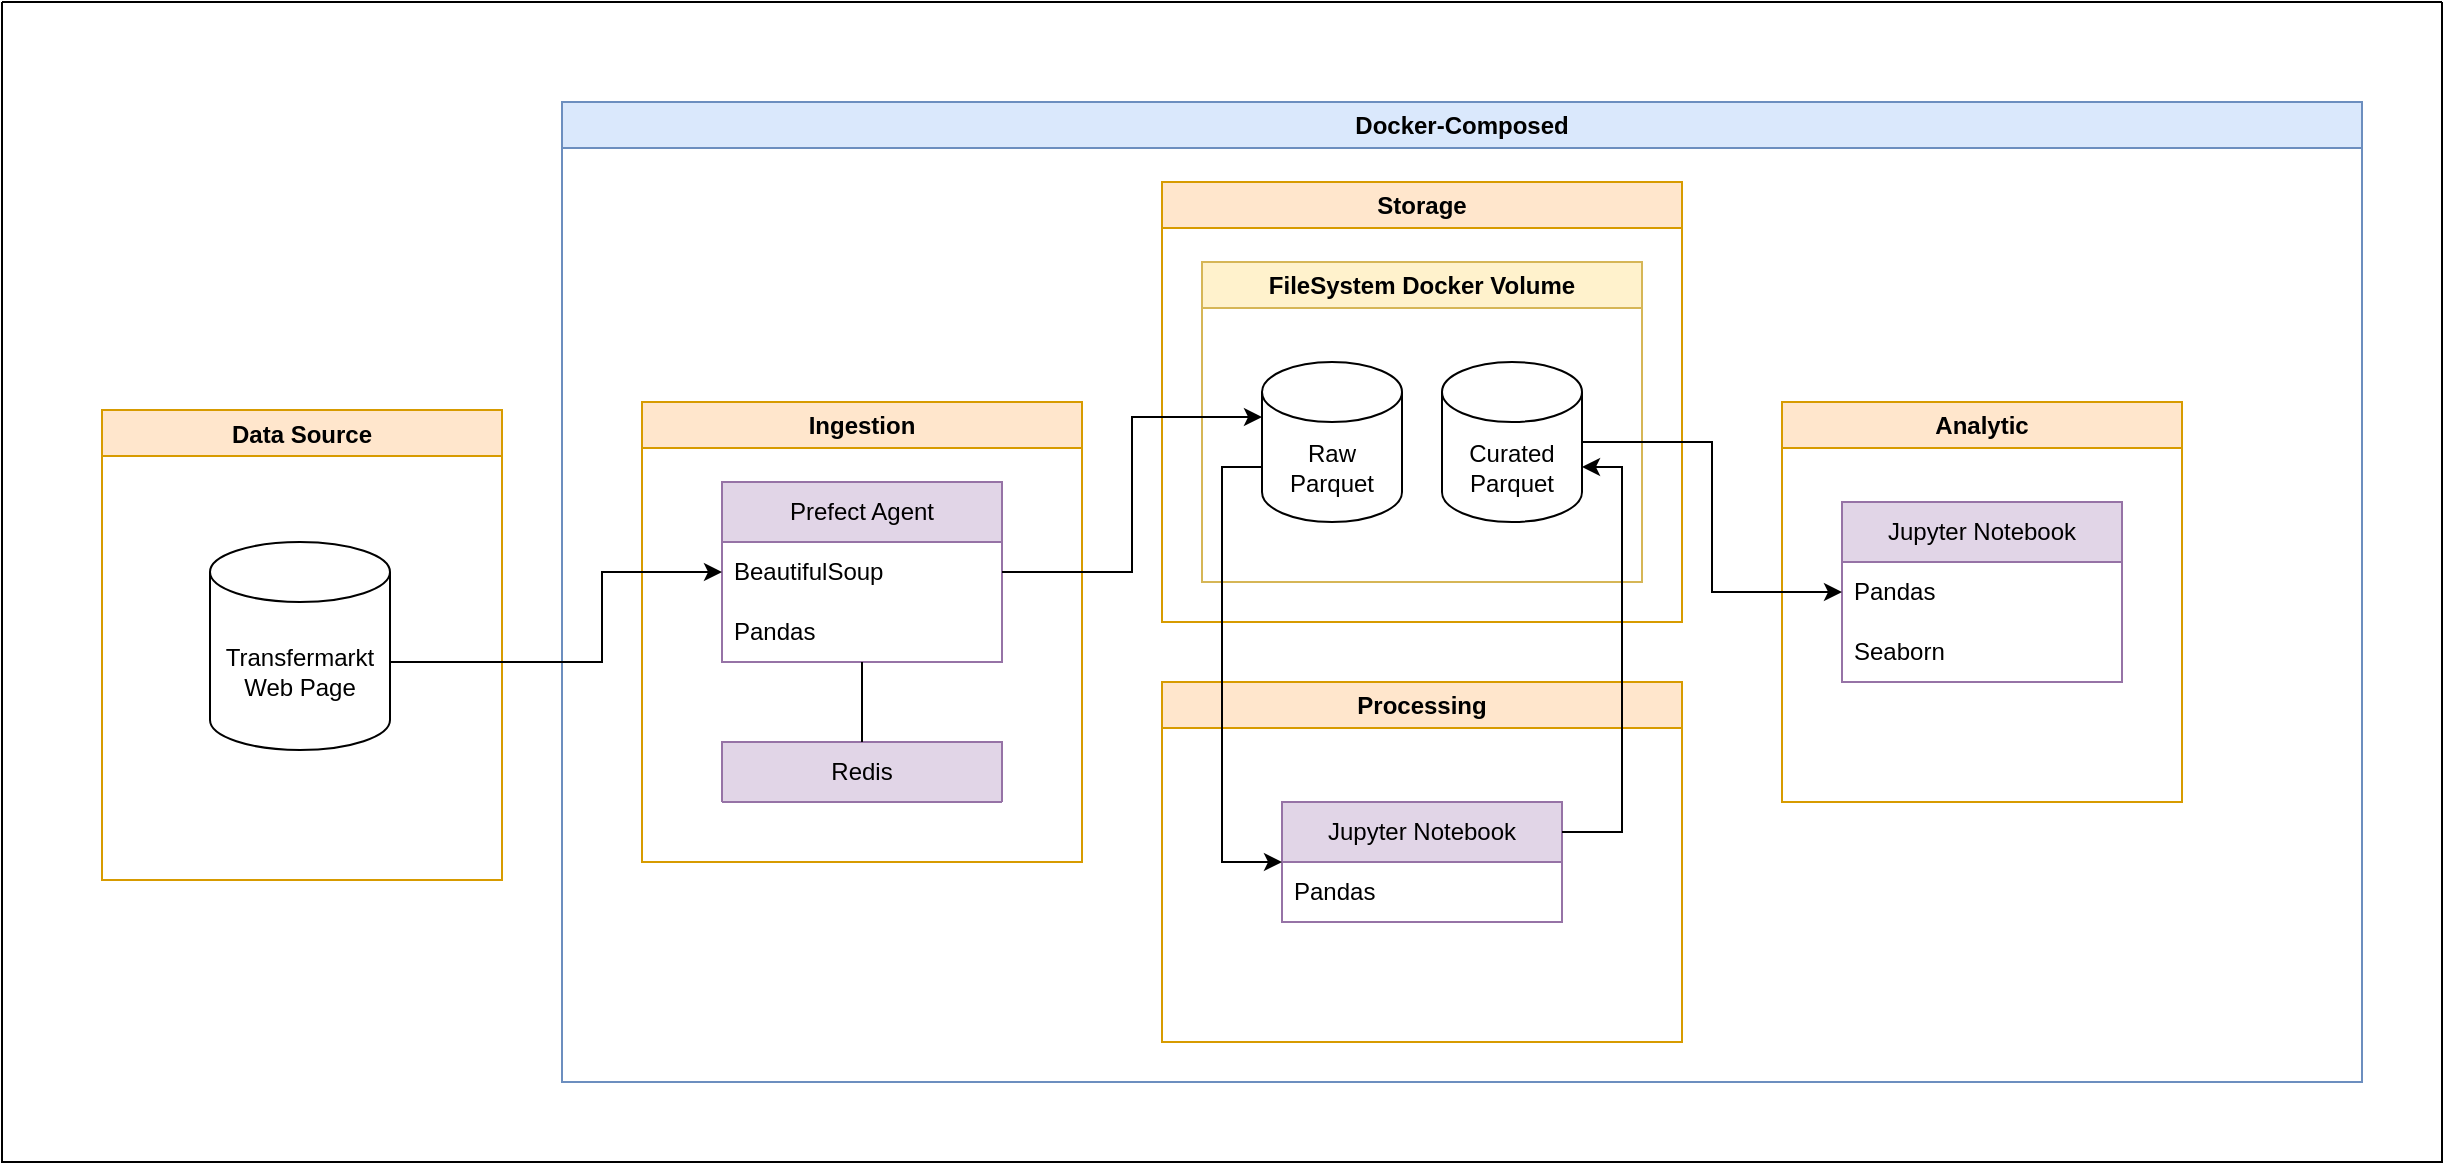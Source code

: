 <mxfile version="21.0.2" type="device"><diagram id="Iu5dUhD2dEgaDtSNjb6_" name="Page-1"><mxGraphModel dx="1825" dy="1071" grid="1" gridSize="10" guides="1" tooltips="1" connect="1" arrows="1" fold="1" page="1" pageScale="1" pageWidth="827" pageHeight="1169" math="0" shadow="0"><root><mxCell id="0"/><mxCell id="1" parent="0"/><mxCell id="n5CP5RAGd375EXOsZfTp-1" value="" style="swimlane;startSize=0;" parent="1" vertex="1"><mxGeometry x="160" y="110" width="1220" height="580" as="geometry"/></mxCell><mxCell id="koFYvXO0Y4qxZby5gPEP-2" value="Docker-Composed" style="swimlane;whiteSpace=wrap;html=1;fillColor=#dae8fc;strokeColor=#6c8ebf;" vertex="1" parent="n5CP5RAGd375EXOsZfTp-1"><mxGeometry x="280" y="50" width="900" height="490" as="geometry"/></mxCell><mxCell id="koFYvXO0Y4qxZby5gPEP-5" value="Ingestion" style="swimlane;whiteSpace=wrap;html=1;fillColor=#ffe6cc;strokeColor=#d79b00;" vertex="1" parent="koFYvXO0Y4qxZby5gPEP-2"><mxGeometry x="40" y="150" width="220" height="230" as="geometry"><mxRectangle x="20" y="40" width="90" height="30" as="alternateBounds"/></mxGeometry></mxCell><mxCell id="koFYvXO0Y4qxZby5gPEP-12" value="Prefect Agent" style="swimlane;fontStyle=0;childLayout=stackLayout;horizontal=1;startSize=30;horizontalStack=0;resizeParent=1;resizeParentMax=0;resizeLast=0;collapsible=1;marginBottom=0;whiteSpace=wrap;html=1;fillColor=#e1d5e7;strokeColor=#9673a6;" vertex="1" parent="koFYvXO0Y4qxZby5gPEP-5"><mxGeometry x="40" y="40" width="140" height="90" as="geometry"><mxRectangle x="40" y="40" width="140" height="30" as="alternateBounds"/></mxGeometry></mxCell><mxCell id="koFYvXO0Y4qxZby5gPEP-13" value="BeautifulSoup" style="text;strokeColor=none;fillColor=none;align=left;verticalAlign=middle;spacingLeft=4;spacingRight=4;overflow=hidden;points=[[0,0.5],[1,0.5]];portConstraint=eastwest;rotatable=0;whiteSpace=wrap;html=1;" vertex="1" parent="koFYvXO0Y4qxZby5gPEP-12"><mxGeometry y="30" width="140" height="30" as="geometry"/></mxCell><mxCell id="koFYvXO0Y4qxZby5gPEP-14" value="Pandas" style="text;strokeColor=none;fillColor=none;align=left;verticalAlign=middle;spacingLeft=4;spacingRight=4;overflow=hidden;points=[[0,0.5],[1,0.5]];portConstraint=eastwest;rotatable=0;whiteSpace=wrap;html=1;" vertex="1" parent="koFYvXO0Y4qxZby5gPEP-12"><mxGeometry y="60" width="140" height="30" as="geometry"/></mxCell><mxCell id="koFYvXO0Y4qxZby5gPEP-16" value="Redis" style="swimlane;fontStyle=0;childLayout=stackLayout;horizontal=1;startSize=30;horizontalStack=0;resizeParent=1;resizeParentMax=0;resizeLast=0;collapsible=1;marginBottom=0;whiteSpace=wrap;html=1;fillColor=#e1d5e7;strokeColor=#9673a6;" vertex="1" collapsed="1" parent="koFYvXO0Y4qxZby5gPEP-5"><mxGeometry x="40" y="170" width="140" height="30" as="geometry"><mxRectangle x="40" y="157.5" width="140" height="60" as="alternateBounds"/></mxGeometry></mxCell><mxCell id="koFYvXO0Y4qxZby5gPEP-21" value="" style="endArrow=none;html=1;rounded=0;exitX=0.5;exitY=0;exitDx=0;exitDy=0;entryX=0.5;entryY=1;entryDx=0;entryDy=0;" edge="1" parent="koFYvXO0Y4qxZby5gPEP-5" source="koFYvXO0Y4qxZby5gPEP-16" target="koFYvXO0Y4qxZby5gPEP-12"><mxGeometry width="50" height="50" relative="1" as="geometry"><mxPoint x="110" y="160" as="sourcePoint"/><mxPoint x="110" y="130" as="targetPoint"/></mxGeometry></mxCell><mxCell id="koFYvXO0Y4qxZby5gPEP-8" value="Storage" style="swimlane;whiteSpace=wrap;html=1;fillColor=#ffe6cc;strokeColor=#d79b00;" vertex="1" parent="koFYvXO0Y4qxZby5gPEP-2"><mxGeometry x="300" y="40" width="260" height="220" as="geometry"><mxRectangle x="300" y="40" width="90" height="30" as="alternateBounds"/></mxGeometry></mxCell><mxCell id="koFYvXO0Y4qxZby5gPEP-10" value="FileSystem Docker Volume" style="swimlane;whiteSpace=wrap;html=1;fillColor=#fff2cc;strokeColor=#d6b656;" vertex="1" parent="koFYvXO0Y4qxZby5gPEP-8"><mxGeometry x="20" y="40" width="220" height="160" as="geometry"><mxRectangle x="20" y="40" width="190" height="30" as="alternateBounds"/></mxGeometry></mxCell><mxCell id="koFYvXO0Y4qxZby5gPEP-9" value="Raw Parquet" style="shape=cylinder3;whiteSpace=wrap;html=1;boundedLbl=1;backgroundOutline=1;size=15;" vertex="1" parent="koFYvXO0Y4qxZby5gPEP-10"><mxGeometry x="30" y="50" width="70" height="80" as="geometry"/></mxCell><mxCell id="koFYvXO0Y4qxZby5gPEP-11" value="Curated Parquet" style="shape=cylinder3;whiteSpace=wrap;html=1;boundedLbl=1;backgroundOutline=1;size=15;" vertex="1" parent="koFYvXO0Y4qxZby5gPEP-10"><mxGeometry x="120" y="50" width="70" height="80" as="geometry"/></mxCell><mxCell id="koFYvXO0Y4qxZby5gPEP-23" style="edgeStyle=orthogonalEdgeStyle;rounded=0;orthogonalLoop=1;jettySize=auto;html=1;exitX=1;exitY=0.5;exitDx=0;exitDy=0;entryX=0;entryY=0;entryDx=0;entryDy=27.5;entryPerimeter=0;" edge="1" parent="koFYvXO0Y4qxZby5gPEP-2" source="koFYvXO0Y4qxZby5gPEP-12" target="koFYvXO0Y4qxZby5gPEP-9"><mxGeometry relative="1" as="geometry"/></mxCell><mxCell id="koFYvXO0Y4qxZby5gPEP-24" value="Processing" style="swimlane;whiteSpace=wrap;html=1;fillColor=#ffe6cc;strokeColor=#d79b00;" vertex="1" parent="koFYvXO0Y4qxZby5gPEP-2"><mxGeometry x="300" y="290" width="260" height="180" as="geometry"/></mxCell><mxCell id="koFYvXO0Y4qxZby5gPEP-25" value="Jupyter Notebook" style="swimlane;fontStyle=0;childLayout=stackLayout;horizontal=1;startSize=30;horizontalStack=0;resizeParent=1;resizeParentMax=0;resizeLast=0;collapsible=1;marginBottom=0;whiteSpace=wrap;html=1;fillColor=#e1d5e7;strokeColor=#9673a6;" vertex="1" parent="koFYvXO0Y4qxZby5gPEP-24"><mxGeometry x="60" y="60" width="140" height="60" as="geometry"><mxRectangle x="60" y="60" width="130" height="30" as="alternateBounds"/></mxGeometry></mxCell><mxCell id="koFYvXO0Y4qxZby5gPEP-26" value="Pandas" style="text;strokeColor=none;fillColor=none;align=left;verticalAlign=middle;spacingLeft=4;spacingRight=4;overflow=hidden;points=[[0,0.5],[1,0.5]];portConstraint=eastwest;rotatable=0;whiteSpace=wrap;html=1;" vertex="1" parent="koFYvXO0Y4qxZby5gPEP-25"><mxGeometry y="30" width="140" height="30" as="geometry"/></mxCell><mxCell id="koFYvXO0Y4qxZby5gPEP-30" style="edgeStyle=orthogonalEdgeStyle;rounded=0;orthogonalLoop=1;jettySize=auto;html=1;exitX=0;exitY=0;exitDx=0;exitDy=52.5;exitPerimeter=0;entryX=0;entryY=0.5;entryDx=0;entryDy=0;" edge="1" parent="koFYvXO0Y4qxZby5gPEP-2" source="koFYvXO0Y4qxZby5gPEP-9" target="koFYvXO0Y4qxZby5gPEP-25"><mxGeometry relative="1" as="geometry"/></mxCell><mxCell id="koFYvXO0Y4qxZby5gPEP-31" style="edgeStyle=orthogonalEdgeStyle;rounded=0;orthogonalLoop=1;jettySize=auto;html=1;exitX=1;exitY=0.25;exitDx=0;exitDy=0;entryX=1;entryY=0;entryDx=0;entryDy=52.5;entryPerimeter=0;" edge="1" parent="koFYvXO0Y4qxZby5gPEP-2" source="koFYvXO0Y4qxZby5gPEP-25" target="koFYvXO0Y4qxZby5gPEP-11"><mxGeometry relative="1" as="geometry"/></mxCell><mxCell id="koFYvXO0Y4qxZby5gPEP-32" value="Analytic" style="swimlane;whiteSpace=wrap;html=1;fillColor=#ffe6cc;strokeColor=#d79b00;" vertex="1" parent="koFYvXO0Y4qxZby5gPEP-2"><mxGeometry x="610" y="150" width="200" height="200" as="geometry"/></mxCell><mxCell id="koFYvXO0Y4qxZby5gPEP-33" value="Jupyter Notebook" style="swimlane;fontStyle=0;childLayout=stackLayout;horizontal=1;startSize=30;horizontalStack=0;resizeParent=1;resizeParentMax=0;resizeLast=0;collapsible=1;marginBottom=0;whiteSpace=wrap;html=1;fillColor=#e1d5e7;strokeColor=#9673a6;" vertex="1" parent="koFYvXO0Y4qxZby5gPEP-32"><mxGeometry x="30" y="50" width="140" height="90" as="geometry"><mxRectangle x="30" y="50" width="130" height="30" as="alternateBounds"/></mxGeometry></mxCell><mxCell id="koFYvXO0Y4qxZby5gPEP-34" value="Pandas" style="text;strokeColor=none;fillColor=none;align=left;verticalAlign=middle;spacingLeft=4;spacingRight=4;overflow=hidden;points=[[0,0.5],[1,0.5]];portConstraint=eastwest;rotatable=0;whiteSpace=wrap;html=1;" vertex="1" parent="koFYvXO0Y4qxZby5gPEP-33"><mxGeometry y="30" width="140" height="30" as="geometry"/></mxCell><mxCell id="koFYvXO0Y4qxZby5gPEP-35" value="Seaborn" style="text;strokeColor=none;fillColor=none;align=left;verticalAlign=middle;spacingLeft=4;spacingRight=4;overflow=hidden;points=[[0,0.5],[1,0.5]];portConstraint=eastwest;rotatable=0;whiteSpace=wrap;html=1;" vertex="1" parent="koFYvXO0Y4qxZby5gPEP-33"><mxGeometry y="60" width="140" height="30" as="geometry"/></mxCell><mxCell id="koFYvXO0Y4qxZby5gPEP-36" style="edgeStyle=orthogonalEdgeStyle;rounded=0;orthogonalLoop=1;jettySize=auto;html=1;exitX=1;exitY=0.5;exitDx=0;exitDy=0;exitPerimeter=0;entryX=0;entryY=0.5;entryDx=0;entryDy=0;" edge="1" parent="koFYvXO0Y4qxZby5gPEP-2" source="koFYvXO0Y4qxZby5gPEP-11" target="koFYvXO0Y4qxZby5gPEP-33"><mxGeometry relative="1" as="geometry"/></mxCell><mxCell id="koFYvXO0Y4qxZby5gPEP-6" value="Data Source" style="swimlane;fillColor=#ffe6cc;strokeColor=#d79b00;" vertex="1" parent="n5CP5RAGd375EXOsZfTp-1"><mxGeometry x="50" y="204" width="200" height="235" as="geometry"><mxRectangle x="120" y="25" width="110" height="30" as="alternateBounds"/></mxGeometry></mxCell><mxCell id="koFYvXO0Y4qxZby5gPEP-29" value="Transfermarkt Web Page" style="shape=cylinder3;whiteSpace=wrap;html=1;boundedLbl=1;backgroundOutline=1;size=15;" vertex="1" parent="koFYvXO0Y4qxZby5gPEP-6"><mxGeometry x="54" y="66" width="90" height="104" as="geometry"/></mxCell><mxCell id="koFYvXO0Y4qxZby5gPEP-22" style="edgeStyle=orthogonalEdgeStyle;rounded=0;orthogonalLoop=1;jettySize=auto;html=1;exitX=1;exitY=0.5;exitDx=0;exitDy=0;entryX=0;entryY=0.5;entryDx=0;entryDy=0;exitPerimeter=0;" edge="1" parent="n5CP5RAGd375EXOsZfTp-1" source="koFYvXO0Y4qxZby5gPEP-29" target="koFYvXO0Y4qxZby5gPEP-12"><mxGeometry relative="1" as="geometry"><mxPoint x="210" y="331.5" as="sourcePoint"/><Array as="points"><mxPoint x="194" y="330"/><mxPoint x="300" y="330"/><mxPoint x="300" y="285"/></Array></mxGeometry></mxCell></root></mxGraphModel></diagram></mxfile>